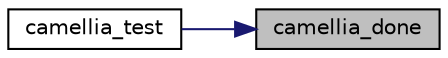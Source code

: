 digraph "camellia_done"
{
 // LATEX_PDF_SIZE
  edge [fontname="Helvetica",fontsize="10",labelfontname="Helvetica",labelfontsize="10"];
  node [fontname="Helvetica",fontsize="10",shape=record];
  rankdir="RL";
  Node1 [label="camellia_done",height=0.2,width=0.4,color="black", fillcolor="grey75", style="filled", fontcolor="black",tooltip=" "];
  Node1 -> Node2 [dir="back",color="midnightblue",fontsize="10",style="solid",fontname="Helvetica"];
  Node2 [label="camellia_test",height=0.2,width=0.4,color="black", fillcolor="white", style="filled",URL="$camellia_8c.html#a2af9ab6e44a83ed8fa753deece2c6749",tooltip=" "];
}
